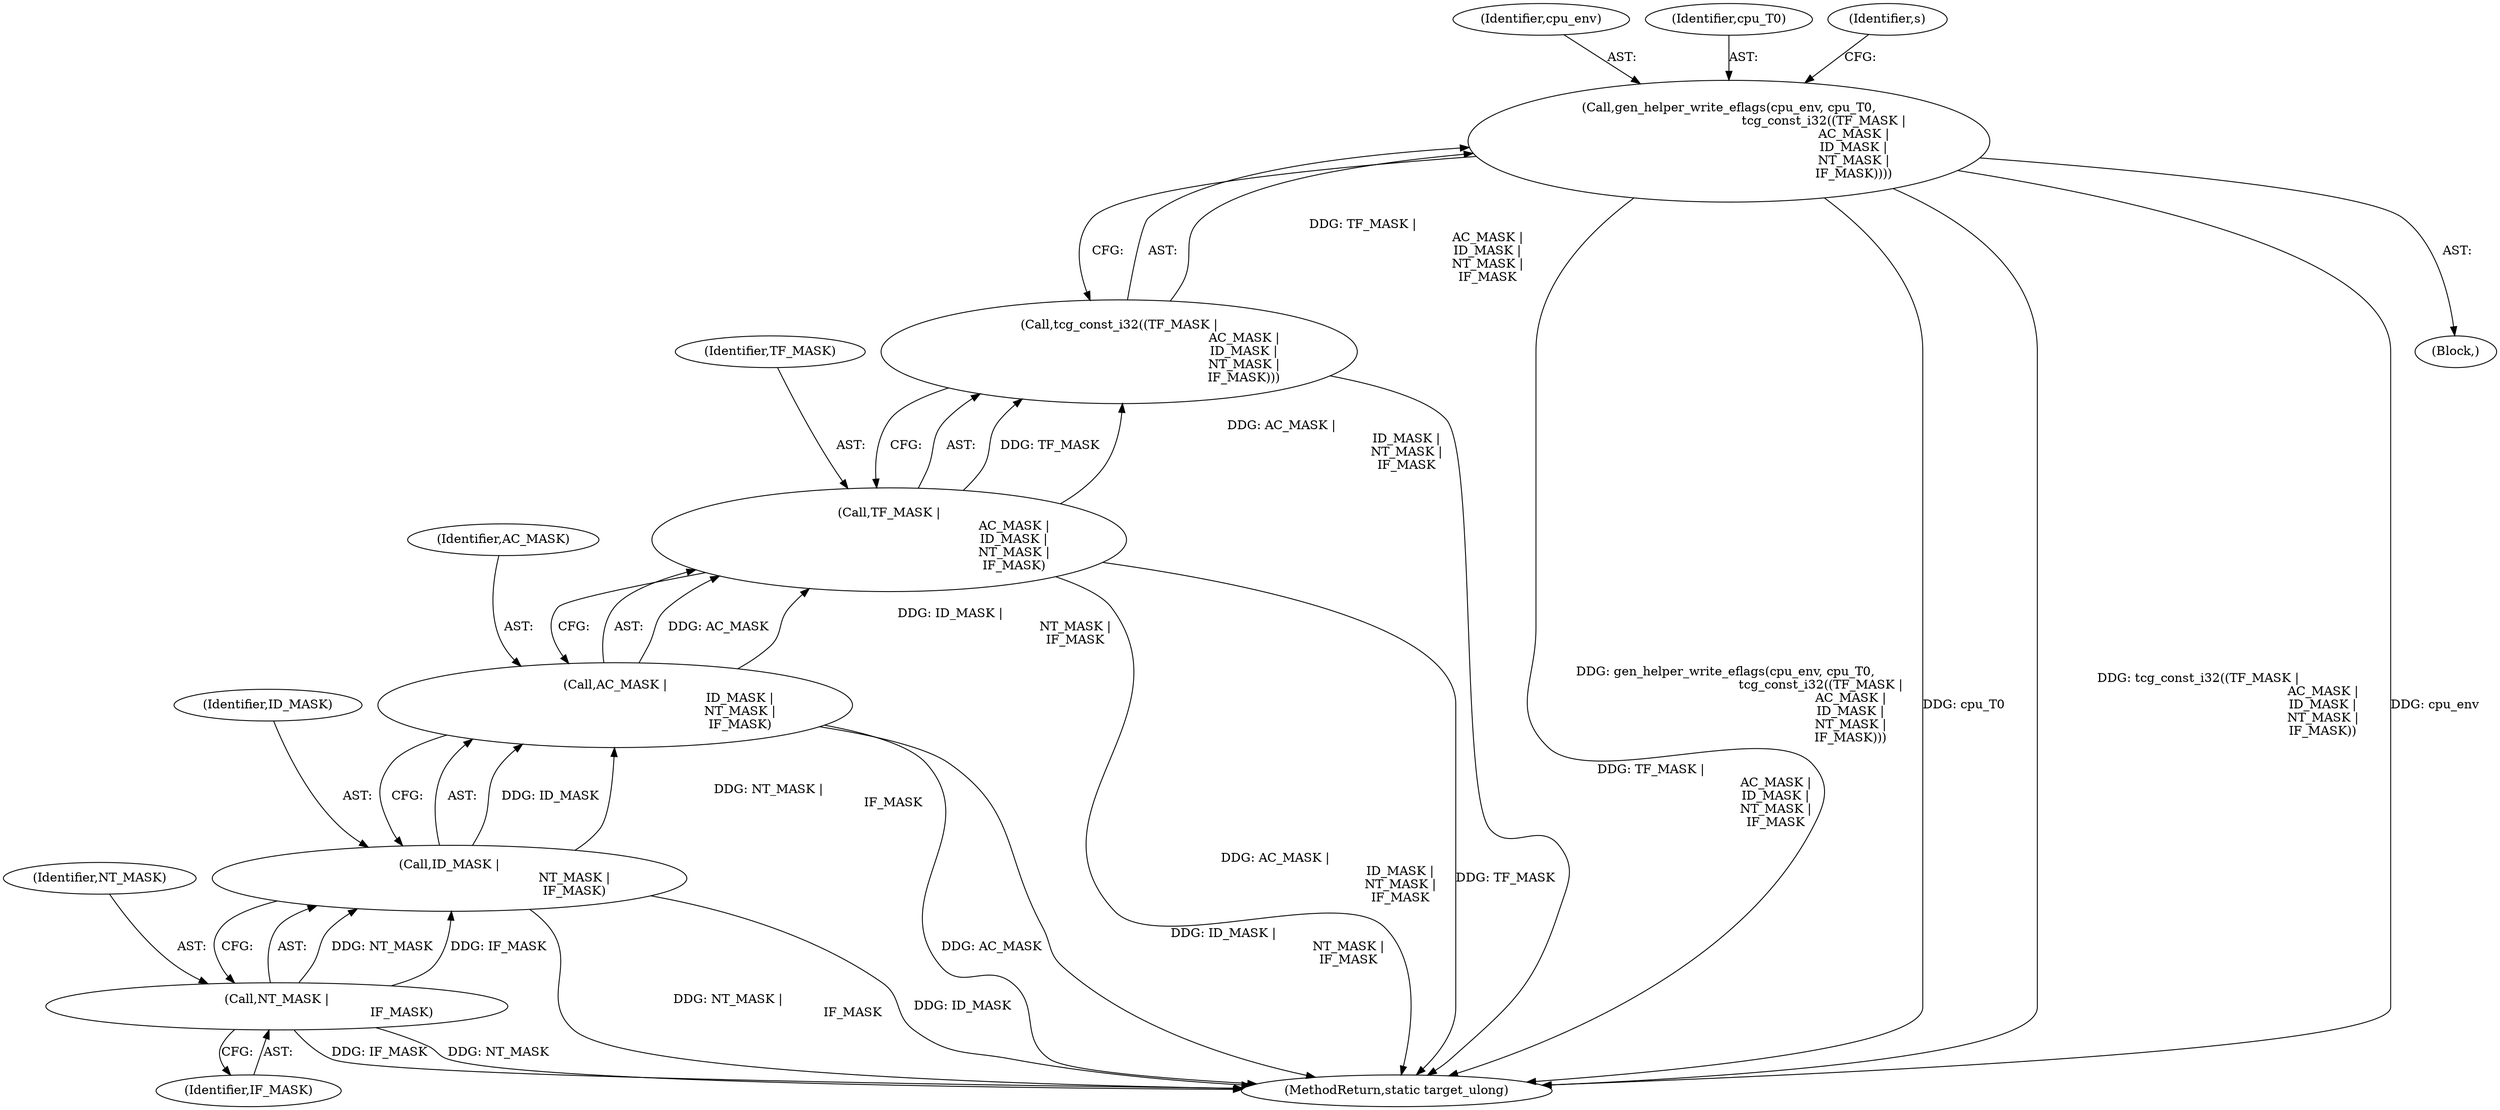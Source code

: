 digraph "0_qemu_30663fd26c0307e414622c7a8607fbc04f92ec14@API" {
"1006682" [label="(Call,gen_helper_write_eflags(cpu_env, cpu_T0,\n                                                tcg_const_i32((TF_MASK |\n                                                               AC_MASK |\n                                                               ID_MASK |\n                                                               NT_MASK |\n                                                               IF_MASK))))"];
"1006685" [label="(Call,tcg_const_i32((TF_MASK |\n                                                               AC_MASK |\n                                                               ID_MASK |\n                                                               NT_MASK |\n                                                               IF_MASK)))"];
"1006686" [label="(Call,TF_MASK |\n                                                               AC_MASK |\n                                                               ID_MASK |\n                                                               NT_MASK |\n                                                               IF_MASK)"];
"1006688" [label="(Call,AC_MASK |\n                                                               ID_MASK |\n                                                               NT_MASK |\n                                                               IF_MASK)"];
"1006690" [label="(Call,ID_MASK |\n                                                               NT_MASK |\n                                                               IF_MASK)"];
"1006692" [label="(Call,NT_MASK |\n                                                               IF_MASK)"];
"1006688" [label="(Call,AC_MASK |\n                                                               ID_MASK |\n                                                               NT_MASK |\n                                                               IF_MASK)"];
"1006682" [label="(Call,gen_helper_write_eflags(cpu_env, cpu_T0,\n                                                tcg_const_i32((TF_MASK |\n                                                               AC_MASK |\n                                                               ID_MASK |\n                                                               NT_MASK |\n                                                               IF_MASK))))"];
"1011840" [label="(MethodReturn,static target_ulong)"];
"1006694" [label="(Identifier,IF_MASK)"];
"1006689" [label="(Identifier,AC_MASK)"];
"1006683" [label="(Identifier,cpu_env)"];
"1006684" [label="(Identifier,cpu_T0)"];
"1006685" [label="(Call,tcg_const_i32((TF_MASK |\n                                                               AC_MASK |\n                                                               ID_MASK |\n                                                               NT_MASK |\n                                                               IF_MASK)))"];
"1006691" [label="(Identifier,ID_MASK)"];
"1006693" [label="(Identifier,NT_MASK)"];
"1006687" [label="(Identifier,TF_MASK)"];
"1006686" [label="(Call,TF_MASK |\n                                                               AC_MASK |\n                                                               ID_MASK |\n                                                               NT_MASK |\n                                                               IF_MASK)"];
"1006746" [label="(Identifier,s)"];
"1006690" [label="(Call,ID_MASK |\n                                                               NT_MASK |\n                                                               IF_MASK)"];
"1006692" [label="(Call,NT_MASK |\n                                                               IF_MASK)"];
"1006681" [label="(Block,)"];
"1006682" -> "1006681"  [label="AST: "];
"1006682" -> "1006685"  [label="CFG: "];
"1006683" -> "1006682"  [label="AST: "];
"1006684" -> "1006682"  [label="AST: "];
"1006685" -> "1006682"  [label="AST: "];
"1006746" -> "1006682"  [label="CFG: "];
"1006682" -> "1011840"  [label="DDG: gen_helper_write_eflags(cpu_env, cpu_T0,\n                                                tcg_const_i32((TF_MASK |\n                                                               AC_MASK |\n                                                               ID_MASK |\n                                                               NT_MASK |\n                                                               IF_MASK)))"];
"1006682" -> "1011840"  [label="DDG: cpu_T0"];
"1006682" -> "1011840"  [label="DDG: tcg_const_i32((TF_MASK |\n                                                               AC_MASK |\n                                                               ID_MASK |\n                                                               NT_MASK |\n                                                               IF_MASK))"];
"1006682" -> "1011840"  [label="DDG: cpu_env"];
"1006685" -> "1006682"  [label="DDG: TF_MASK |\n                                                               AC_MASK |\n                                                               ID_MASK |\n                                                               NT_MASK |\n                                                               IF_MASK"];
"1006685" -> "1006686"  [label="CFG: "];
"1006686" -> "1006685"  [label="AST: "];
"1006685" -> "1011840"  [label="DDG: TF_MASK |\n                                                               AC_MASK |\n                                                               ID_MASK |\n                                                               NT_MASK |\n                                                               IF_MASK"];
"1006686" -> "1006685"  [label="DDG: TF_MASK"];
"1006686" -> "1006685"  [label="DDG: AC_MASK |\n                                                               ID_MASK |\n                                                               NT_MASK |\n                                                               IF_MASK"];
"1006686" -> "1006688"  [label="CFG: "];
"1006687" -> "1006686"  [label="AST: "];
"1006688" -> "1006686"  [label="AST: "];
"1006686" -> "1011840"  [label="DDG: AC_MASK |\n                                                               ID_MASK |\n                                                               NT_MASK |\n                                                               IF_MASK"];
"1006686" -> "1011840"  [label="DDG: TF_MASK"];
"1006688" -> "1006686"  [label="DDG: AC_MASK"];
"1006688" -> "1006686"  [label="DDG: ID_MASK |\n                                                               NT_MASK |\n                                                               IF_MASK"];
"1006688" -> "1006690"  [label="CFG: "];
"1006689" -> "1006688"  [label="AST: "];
"1006690" -> "1006688"  [label="AST: "];
"1006688" -> "1011840"  [label="DDG: AC_MASK"];
"1006688" -> "1011840"  [label="DDG: ID_MASK |\n                                                               NT_MASK |\n                                                               IF_MASK"];
"1006690" -> "1006688"  [label="DDG: ID_MASK"];
"1006690" -> "1006688"  [label="DDG: NT_MASK |\n                                                               IF_MASK"];
"1006690" -> "1006692"  [label="CFG: "];
"1006691" -> "1006690"  [label="AST: "];
"1006692" -> "1006690"  [label="AST: "];
"1006690" -> "1011840"  [label="DDG: NT_MASK |\n                                                               IF_MASK"];
"1006690" -> "1011840"  [label="DDG: ID_MASK"];
"1006692" -> "1006690"  [label="DDG: NT_MASK"];
"1006692" -> "1006690"  [label="DDG: IF_MASK"];
"1006692" -> "1006694"  [label="CFG: "];
"1006693" -> "1006692"  [label="AST: "];
"1006694" -> "1006692"  [label="AST: "];
"1006692" -> "1011840"  [label="DDG: IF_MASK"];
"1006692" -> "1011840"  [label="DDG: NT_MASK"];
}
